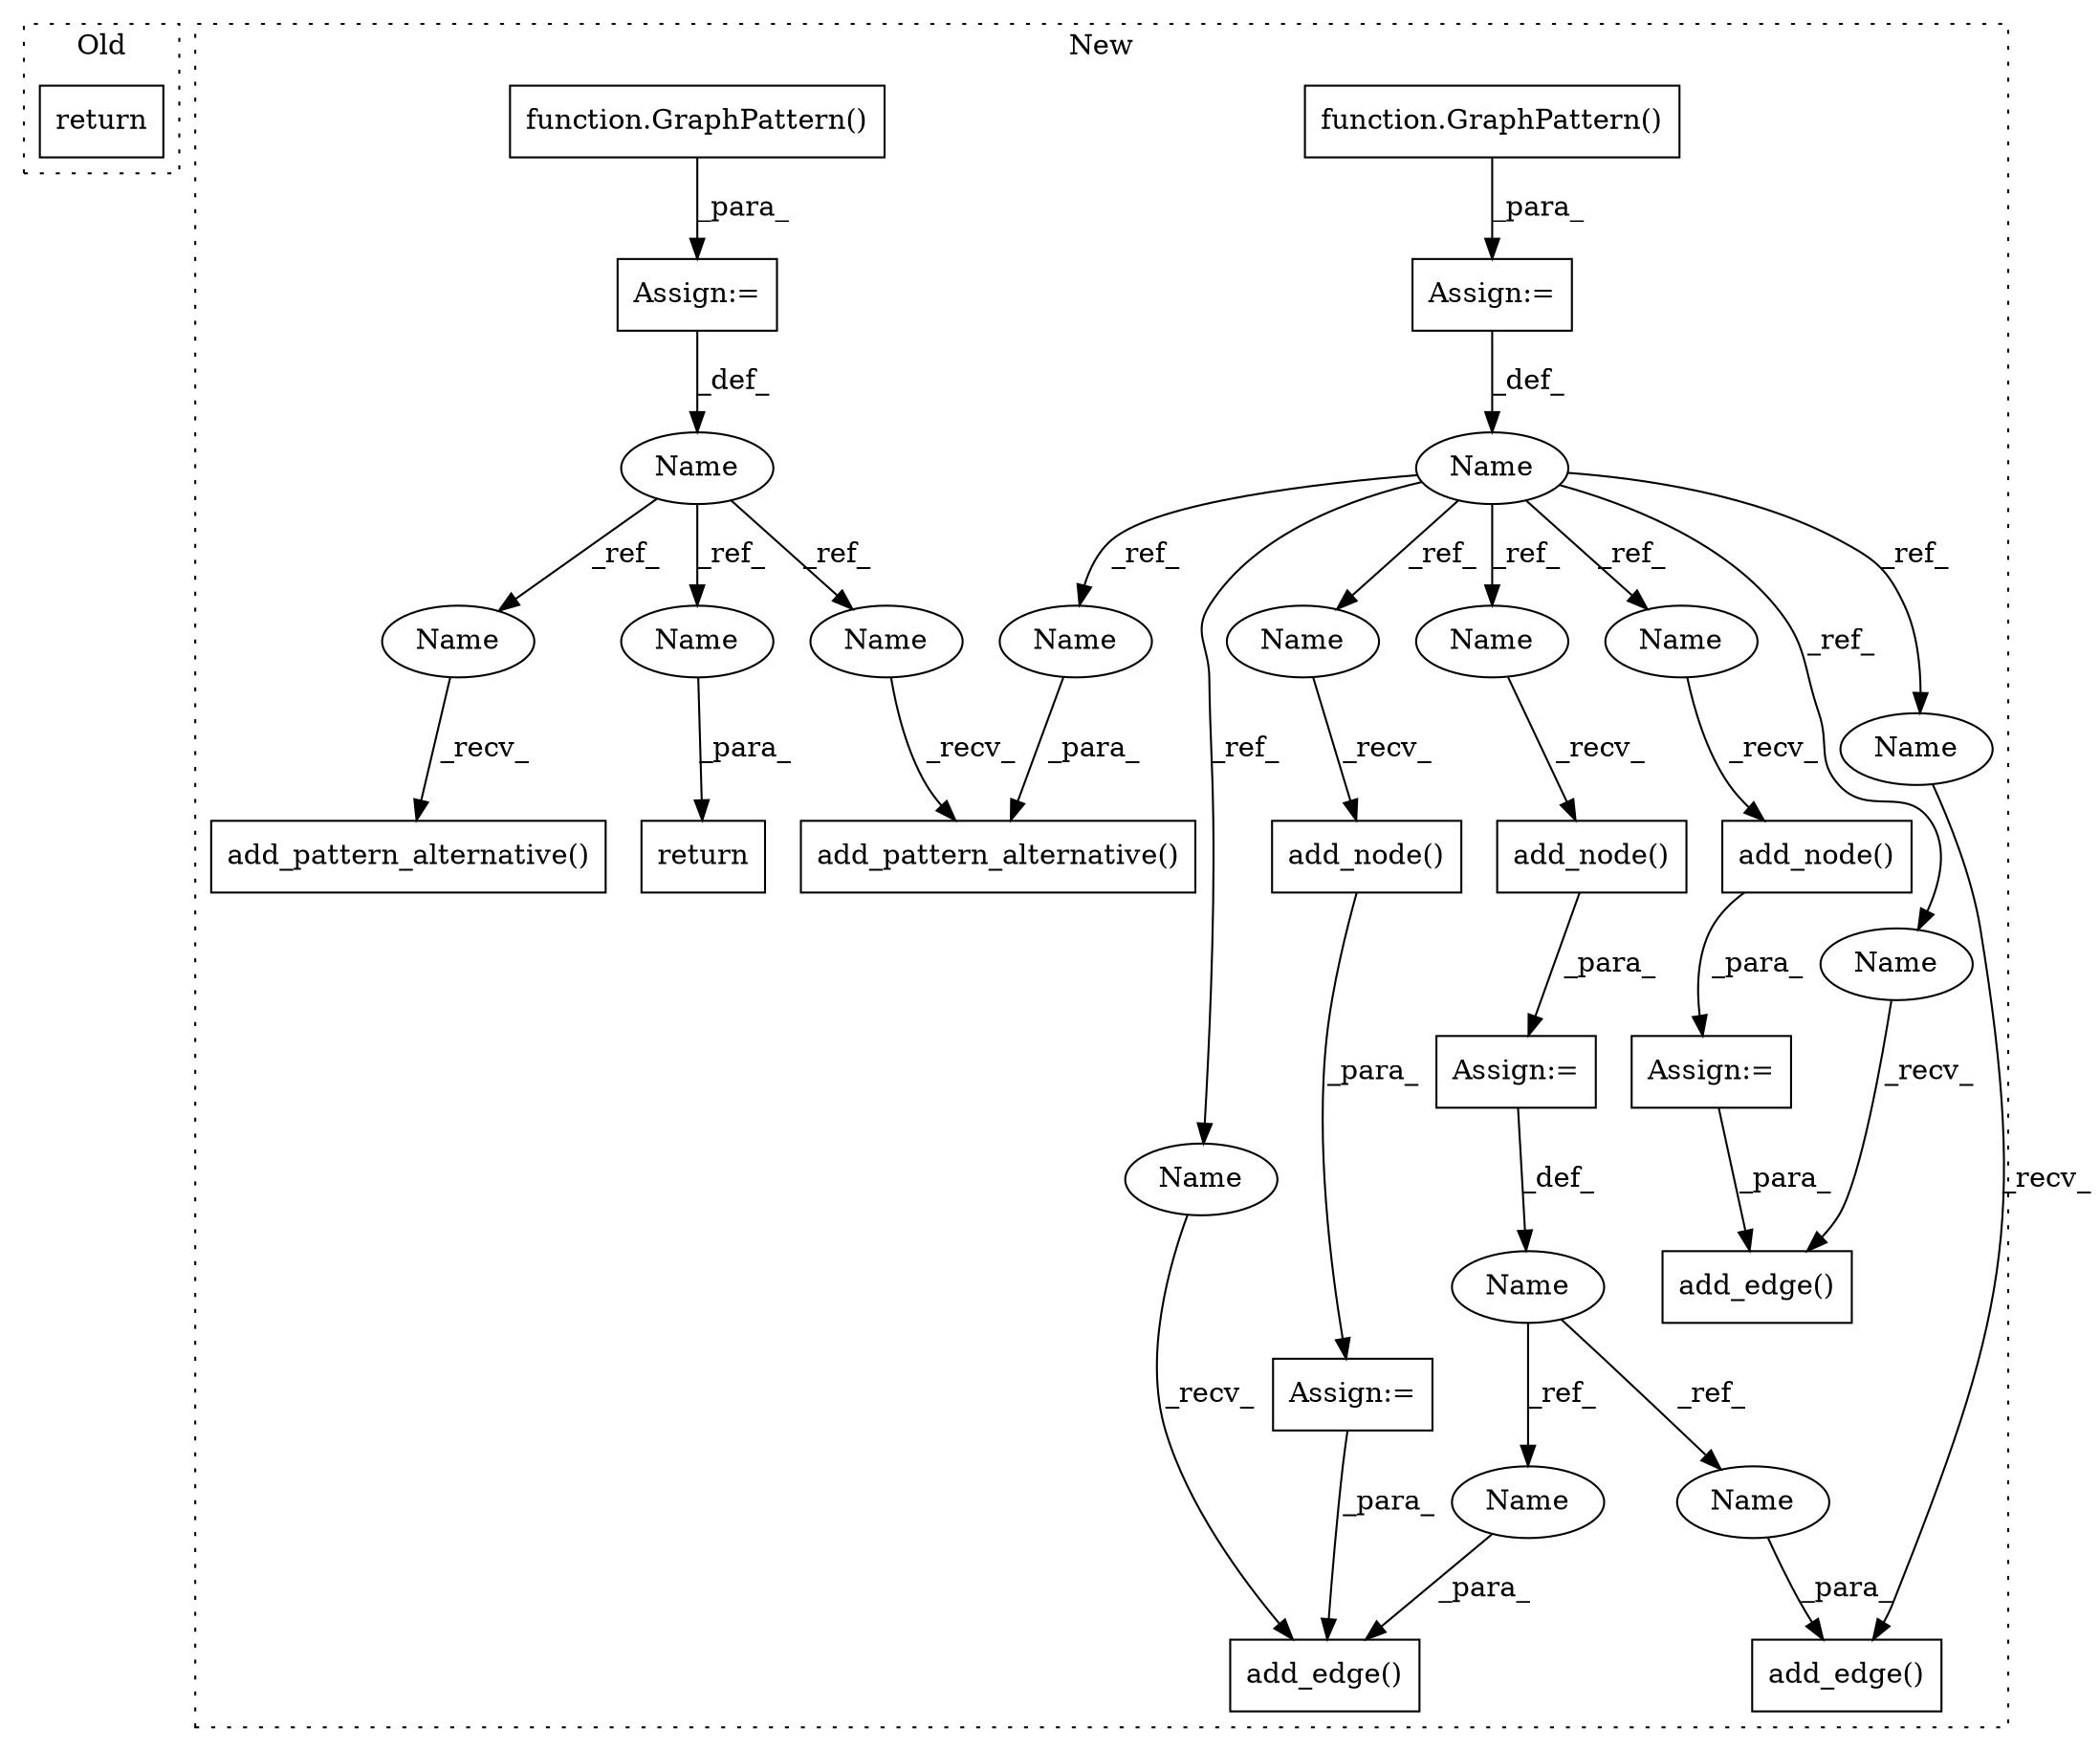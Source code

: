 digraph G {
subgraph cluster0 {
1 [label="return" a="93" s="2411" l="7" shape="box"];
label = "Old";
style="dotted";
}
subgraph cluster1 {
2 [label="add_edge()" a="75" s="3063,3110" l="17,1" shape="box"];
3 [label="Assign:=" a="68" s="2582" l="3" shape="box"];
4 [label="Assign:=" a="68" s="3004" l="3" shape="box"];
5 [label="Assign:=" a="68" s="2542" l="3" shape="box"];
6 [label="Name" a="87" s="2535" l="7" shape="ellipse"];
7 [label="add_edge()" a="75" s="2856,2901" l="17,1" shape="box"];
8 [label="function.GraphPattern()" a="75" s="2545" l="14" shape="box"];
9 [label="add_edge()" a="75" s="2907,2944" l="17,1" shape="box"];
10 [label="add_node()" a="75" s="3007" l="51" shape="box"];
11 [label="Name" a="87" s="2564" l="18" shape="ellipse"];
12 [label="add_node()" a="75" s="2585" l="79" shape="box"];
13 [label="Assign:=" a="68" s="2739" l="3" shape="box"];
14 [label="add_node()" a="75" s="2742" l="45" shape="box"];
15 [label="add_pattern_alternative()" a="75" s="3159,3203" l="37,1" shape="box"];
16 [label="function.GraphPattern()" a="75" s="1806" l="14" shape="box"];
17 [label="Name" a="87" s="1791" l="12" shape="ellipse"];
18 [label="add_pattern_alternative()" a="75" s="2464,2508" l="37,1" shape="box"];
19 [label="Assign:=" a="68" s="1803" l="3" shape="box"];
20 [label="return" a="93" s="3210" l="7" shape="box"];
21 [label="Name" a="87" s="2856" l="7" shape="ellipse"];
22 [label="Name" a="87" s="3007" l="7" shape="ellipse"];
23 [label="Name" a="87" s="2742" l="7" shape="ellipse"];
24 [label="Name" a="87" s="3063" l="7" shape="ellipse"];
25 [label="Name" a="87" s="2585" l="7" shape="ellipse"];
26 [label="Name" a="87" s="3196" l="7" shape="ellipse"];
27 [label="Name" a="87" s="2907" l="7" shape="ellipse"];
28 [label="Name" a="87" s="2873" l="18" shape="ellipse"];
29 [label="Name" a="87" s="3080" l="18" shape="ellipse"];
30 [label="Name" a="87" s="3217" l="12" shape="ellipse"];
31 [label="Name" a="87" s="2464" l="12" shape="ellipse"];
32 [label="Name" a="87" s="3159" l="12" shape="ellipse"];
label = "New";
style="dotted";
}
3 -> 11 [label="_def_"];
4 -> 2 [label="_para_"];
5 -> 6 [label="_def_"];
6 -> 23 [label="_ref_"];
6 -> 22 [label="_ref_"];
6 -> 27 [label="_ref_"];
6 -> 26 [label="_ref_"];
6 -> 21 [label="_ref_"];
6 -> 24 [label="_ref_"];
6 -> 25 [label="_ref_"];
8 -> 5 [label="_para_"];
10 -> 4 [label="_para_"];
11 -> 28 [label="_ref_"];
11 -> 29 [label="_ref_"];
12 -> 3 [label="_para_"];
13 -> 9 [label="_para_"];
14 -> 13 [label="_para_"];
16 -> 19 [label="_para_"];
17 -> 32 [label="_ref_"];
17 -> 31 [label="_ref_"];
17 -> 30 [label="_ref_"];
19 -> 17 [label="_def_"];
21 -> 7 [label="_recv_"];
22 -> 10 [label="_recv_"];
23 -> 14 [label="_recv_"];
24 -> 2 [label="_recv_"];
25 -> 12 [label="_recv_"];
26 -> 15 [label="_para_"];
27 -> 9 [label="_recv_"];
28 -> 7 [label="_para_"];
29 -> 2 [label="_para_"];
30 -> 20 [label="_para_"];
31 -> 18 [label="_recv_"];
32 -> 15 [label="_recv_"];
}